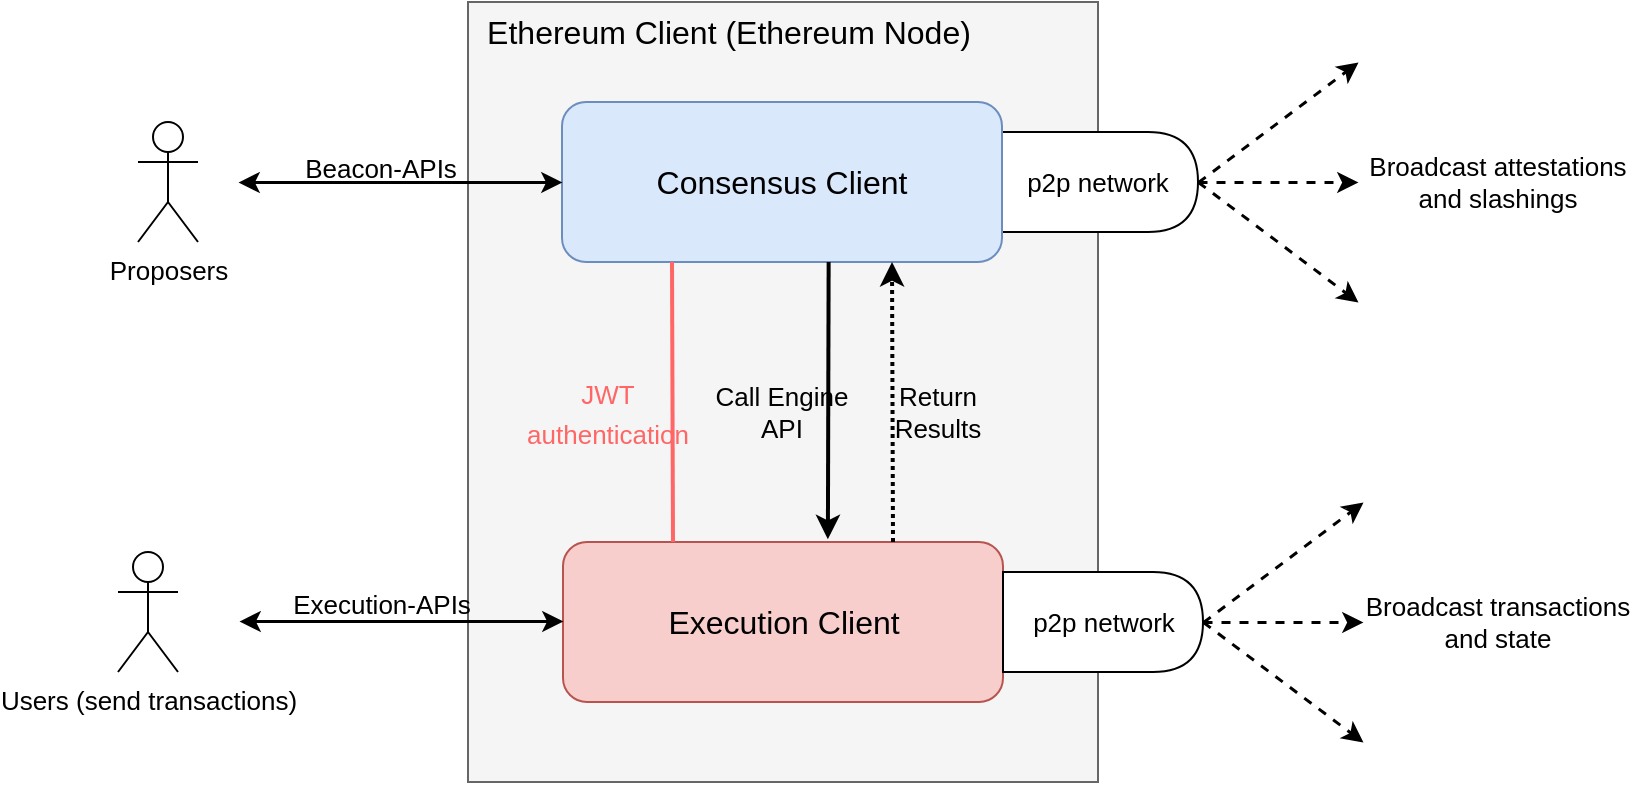 <mxfile>
    <diagram id="p_LxvQXhGV9DOHsNAZXa" name="Page-1">
        <mxGraphModel dx="1720" dy="679" grid="1" gridSize="10" guides="1" tooltips="1" connect="1" arrows="1" fold="1" page="1" pageScale="1" pageWidth="850" pageHeight="1100" math="0" shadow="0">
            <root>
                <mxCell id="0"/>
                <mxCell id="1" parent="0"/>
                <mxCell id="Y_9VovuDxhxg9TztB7sc-3" value="" style="rounded=0;whiteSpace=wrap;html=1;fillColor=#f5f5f5;fontColor=#333333;strokeColor=#666666;" parent="1" vertex="1">
                    <mxGeometry x="155" y="170" width="315" height="390" as="geometry"/>
                </mxCell>
                <mxCell id="Y_9VovuDxhxg9TztB7sc-21" value="&lt;font color=&quot;#000000&quot;&gt;p2p network&lt;/font&gt;" style="shape=delay;whiteSpace=wrap;html=1;fontSize=13;fontColor=#FF6666;" parent="1" vertex="1">
                    <mxGeometry x="420" y="235" width="100" height="50" as="geometry"/>
                </mxCell>
                <mxCell id="Y_9VovuDxhxg9TztB7sc-4" value="&lt;font style=&quot;font-size: 16px&quot;&gt;Consensus Client&lt;/font&gt;" style="rounded=1;whiteSpace=wrap;html=1;fillColor=#dae8fc;strokeColor=#6c8ebf;" parent="1" vertex="1">
                    <mxGeometry x="202" y="220" width="220" height="80" as="geometry"/>
                </mxCell>
                <mxCell id="Y_9VovuDxhxg9TztB7sc-5" value="&lt;font style=&quot;font-size: 16px&quot;&gt;Execution Client&lt;/font&gt;" style="rounded=1;whiteSpace=wrap;html=1;fillColor=#f8cecc;strokeColor=#b85450;" parent="1" vertex="1">
                    <mxGeometry x="202.5" y="440" width="220" height="80" as="geometry"/>
                </mxCell>
                <mxCell id="Y_9VovuDxhxg9TztB7sc-9" value="" style="endArrow=none;html=1;rounded=0;strokeColor=#FF6666;strokeWidth=2;fontSize=16;entryX=0.25;entryY=1;entryDx=0;entryDy=0;exitX=0.25;exitY=0;exitDx=0;exitDy=0;" parent="1" source="Y_9VovuDxhxg9TztB7sc-5" target="Y_9VovuDxhxg9TztB7sc-4" edge="1">
                    <mxGeometry width="50" height="50" relative="1" as="geometry">
                        <mxPoint x="264" y="4" as="sourcePoint"/>
                        <mxPoint x="610" y="260" as="targetPoint"/>
                    </mxGeometry>
                </mxCell>
                <mxCell id="Y_9VovuDxhxg9TztB7sc-10" value="&lt;font style=&quot;font-size: 13px;&quot;&gt;JWT authentication&lt;/font&gt;" style="text;html=1;strokeColor=none;fillColor=none;align=center;verticalAlign=middle;whiteSpace=wrap;rounded=0;fontSize=16;fontColor=#FF6666;" parent="1" vertex="1">
                    <mxGeometry x="190" y="355" width="70" height="40" as="geometry"/>
                </mxCell>
                <mxCell id="Y_9VovuDxhxg9TztB7sc-12" value="" style="endArrow=classic;html=1;rounded=0;strokeColor=#000000;strokeWidth=2;fontSize=13;entryX=0.75;entryY=1;entryDx=0;entryDy=0;exitX=0.75;exitY=0;exitDx=0;exitDy=0;dashed=1;dashPattern=1 1;" parent="1" source="Y_9VovuDxhxg9TztB7sc-5" target="Y_9VovuDxhxg9TztB7sc-4" edge="1">
                    <mxGeometry width="50" height="50" relative="1" as="geometry">
                        <mxPoint x="361" y="460" as="sourcePoint"/>
                        <mxPoint x="280" y="410" as="targetPoint"/>
                    </mxGeometry>
                </mxCell>
                <mxCell id="Y_9VovuDxhxg9TztB7sc-13" value="" style="endArrow=classic;html=1;rounded=0;strokeColor=#000000;strokeWidth=2;fontSize=13;exitX=0.606;exitY=1;exitDx=0;exitDy=0;exitPerimeter=0;entryX=0.602;entryY=-0.017;entryDx=0;entryDy=0;entryPerimeter=0;" parent="1" source="Y_9VovuDxhxg9TztB7sc-4" target="Y_9VovuDxhxg9TztB7sc-5" edge="1">
                    <mxGeometry width="50" height="50" relative="1" as="geometry">
                        <mxPoint x="322.5" y="410" as="sourcePoint"/>
                        <mxPoint x="288" y="400" as="targetPoint"/>
                    </mxGeometry>
                </mxCell>
                <mxCell id="Y_9VovuDxhxg9TztB7sc-14" value="Call Engine API" style="text;html=1;strokeColor=none;fillColor=none;align=center;verticalAlign=middle;whiteSpace=wrap;rounded=0;fontSize=13;" parent="1" vertex="1">
                    <mxGeometry x="277" y="360" width="70" height="30" as="geometry"/>
                </mxCell>
                <mxCell id="Y_9VovuDxhxg9TztB7sc-20" value="Return Results" style="text;html=1;strokeColor=none;fillColor=none;align=center;verticalAlign=middle;whiteSpace=wrap;rounded=0;fontSize=13;" parent="1" vertex="1">
                    <mxGeometry x="360" y="360" width="60" height="30" as="geometry"/>
                </mxCell>
                <mxCell id="Y_9VovuDxhxg9TztB7sc-23" value="&lt;font color=&quot;#000000&quot;&gt;p2p network&lt;/font&gt;" style="shape=delay;whiteSpace=wrap;html=1;fontSize=13;fontColor=#FF6666;" parent="1" vertex="1">
                    <mxGeometry x="422.5" y="455" width="100" height="50" as="geometry"/>
                </mxCell>
                <mxCell id="Y_9VovuDxhxg9TztB7sc-24" value="" style="endArrow=classic;html=1;rounded=0;strokeColor=#000000;strokeWidth=1.5;fontSize=13;fontColor=#000000;dashed=1;exitX=1;exitY=0.5;exitDx=0;exitDy=0;" parent="1" source="Y_9VovuDxhxg9TztB7sc-21" edge="1">
                    <mxGeometry width="50" height="50" relative="1" as="geometry">
                        <mxPoint x="720" y="330" as="sourcePoint"/>
                        <mxPoint x="600" y="200" as="targetPoint"/>
                    </mxGeometry>
                </mxCell>
                <mxCell id="Y_9VovuDxhxg9TztB7sc-25" value="" style="endArrow=classic;html=1;rounded=0;strokeColor=#000000;strokeWidth=1.5;fontSize=13;fontColor=#000000;dashed=1;exitX=1;exitY=0.5;exitDx=0;exitDy=0;" parent="1" source="Y_9VovuDxhxg9TztB7sc-21" edge="1">
                    <mxGeometry width="50" height="50" relative="1" as="geometry">
                        <mxPoint x="530" y="270" as="sourcePoint"/>
                        <mxPoint x="600" y="260" as="targetPoint"/>
                    </mxGeometry>
                </mxCell>
                <mxCell id="Y_9VovuDxhxg9TztB7sc-26" value="" style="endArrow=classic;html=1;rounded=0;strokeColor=#000000;strokeWidth=1.5;fontSize=13;fontColor=#000000;dashed=1;exitX=1;exitY=0.5;exitDx=0;exitDy=0;" parent="1" source="Y_9VovuDxhxg9TztB7sc-21" edge="1">
                    <mxGeometry width="50" height="50" relative="1" as="geometry">
                        <mxPoint x="530" y="270" as="sourcePoint"/>
                        <mxPoint x="600" y="320" as="targetPoint"/>
                    </mxGeometry>
                </mxCell>
                <mxCell id="Y_9VovuDxhxg9TztB7sc-28" value="" style="endArrow=classic;html=1;rounded=0;strokeColor=#000000;strokeWidth=1.5;fontSize=13;fontColor=#000000;dashed=1;exitX=1;exitY=0.5;exitDx=0;exitDy=0;" parent="1" edge="1">
                    <mxGeometry width="50" height="50" relative="1" as="geometry">
                        <mxPoint x="522.5" y="480" as="sourcePoint"/>
                        <mxPoint x="602.5" y="420" as="targetPoint"/>
                    </mxGeometry>
                </mxCell>
                <mxCell id="Y_9VovuDxhxg9TztB7sc-29" value="" style="endArrow=classic;html=1;rounded=0;strokeColor=#000000;strokeWidth=1.5;fontSize=13;fontColor=#000000;dashed=1;exitX=1;exitY=0.5;exitDx=0;exitDy=0;" parent="1" edge="1">
                    <mxGeometry width="50" height="50" relative="1" as="geometry">
                        <mxPoint x="522.5" y="480" as="sourcePoint"/>
                        <mxPoint x="602.5" y="480" as="targetPoint"/>
                    </mxGeometry>
                </mxCell>
                <mxCell id="Y_9VovuDxhxg9TztB7sc-30" value="" style="endArrow=classic;html=1;rounded=0;strokeColor=#000000;strokeWidth=1.5;fontSize=13;fontColor=#000000;dashed=1;exitX=1;exitY=0.5;exitDx=0;exitDy=0;" parent="1" edge="1">
                    <mxGeometry width="50" height="50" relative="1" as="geometry">
                        <mxPoint x="522.5" y="480" as="sourcePoint"/>
                        <mxPoint x="602.5" y="540" as="targetPoint"/>
                    </mxGeometry>
                </mxCell>
                <mxCell id="Y_9VovuDxhxg9TztB7sc-31" value="Broadcast attestations and slashings" style="text;html=1;strokeColor=none;fillColor=none;align=center;verticalAlign=middle;whiteSpace=wrap;rounded=0;fontSize=13;fontColor=#000000;" parent="1" vertex="1">
                    <mxGeometry x="600" y="242.5" width="140" height="35" as="geometry"/>
                </mxCell>
                <mxCell id="Y_9VovuDxhxg9TztB7sc-32" value="Broadcast transactions and state" style="text;html=1;strokeColor=none;fillColor=none;align=center;verticalAlign=middle;whiteSpace=wrap;rounded=0;fontSize=13;fontColor=#000000;" parent="1" vertex="1">
                    <mxGeometry x="600" y="462.5" width="140" height="35" as="geometry"/>
                </mxCell>
                <mxCell id="Y_9VovuDxhxg9TztB7sc-33" value="" style="endArrow=classic;startArrow=classic;html=1;rounded=0;strokeColor=#000000;strokeWidth=1.5;fontSize=13;fontColor=#000000;entryX=0;entryY=0.5;entryDx=0;entryDy=0;" parent="1" target="Y_9VovuDxhxg9TztB7sc-4" edge="1">
                    <mxGeometry width="50" height="50" relative="1" as="geometry">
                        <mxPoint x="40" y="260" as="sourcePoint"/>
                        <mxPoint x="110" y="235" as="targetPoint"/>
                    </mxGeometry>
                </mxCell>
                <mxCell id="Y_9VovuDxhxg9TztB7sc-34" value="" style="endArrow=classic;startArrow=classic;html=1;rounded=0;strokeColor=#000000;strokeWidth=1.5;fontSize=13;fontColor=#000000;entryX=0;entryY=0.5;entryDx=0;entryDy=0;" parent="1" edge="1">
                    <mxGeometry width="50" height="50" relative="1" as="geometry">
                        <mxPoint x="40.5" y="479.5" as="sourcePoint"/>
                        <mxPoint x="202.5" y="479.5" as="targetPoint"/>
                    </mxGeometry>
                </mxCell>
                <mxCell id="Y_9VovuDxhxg9TztB7sc-35" value="Beacon-APIs" style="text;html=1;strokeColor=none;fillColor=none;align=center;verticalAlign=middle;whiteSpace=wrap;rounded=0;fontSize=13;fontColor=#000000;" parent="1" vertex="1">
                    <mxGeometry x="70" y="242.5" width="83" height="20" as="geometry"/>
                </mxCell>
                <mxCell id="Y_9VovuDxhxg9TztB7sc-36" value="Execution-APIs" style="text;html=1;strokeColor=none;fillColor=none;align=center;verticalAlign=middle;whiteSpace=wrap;rounded=0;fontSize=13;fontColor=#000000;" parent="1" vertex="1">
                    <mxGeometry x="56.5" y="462.5" width="110" height="17.5" as="geometry"/>
                </mxCell>
                <mxCell id="Y_9VovuDxhxg9TztB7sc-37" value="Proposers" style="shape=umlActor;verticalLabelPosition=bottom;verticalAlign=top;html=1;outlineConnect=0;fontSize=13;fontColor=#000000;" parent="1" vertex="1">
                    <mxGeometry x="-10" y="230" width="30" height="60" as="geometry"/>
                </mxCell>
                <mxCell id="Y_9VovuDxhxg9TztB7sc-38" value="Users (send transactions)" style="shape=umlActor;verticalLabelPosition=bottom;verticalAlign=top;html=1;outlineConnect=0;fontSize=13;fontColor=#000000;" parent="1" vertex="1">
                    <mxGeometry x="-20" y="445" width="30" height="60" as="geometry"/>
                </mxCell>
                <mxCell id="Y_9VovuDxhxg9TztB7sc-39" value="&lt;font style=&quot;font-size: 16px;&quot;&gt;Ethereum Client (Ethereum Node)&lt;/font&gt;" style="text;html=1;strokeColor=none;fillColor=none;align=center;verticalAlign=middle;whiteSpace=wrap;rounded=0;fontSize=13;fontColor=#000000;" parent="1" vertex="1">
                    <mxGeometry x="141" y="180" width="289" height="10" as="geometry"/>
                </mxCell>
            </root>
        </mxGraphModel>
    </diagram>
</mxfile>